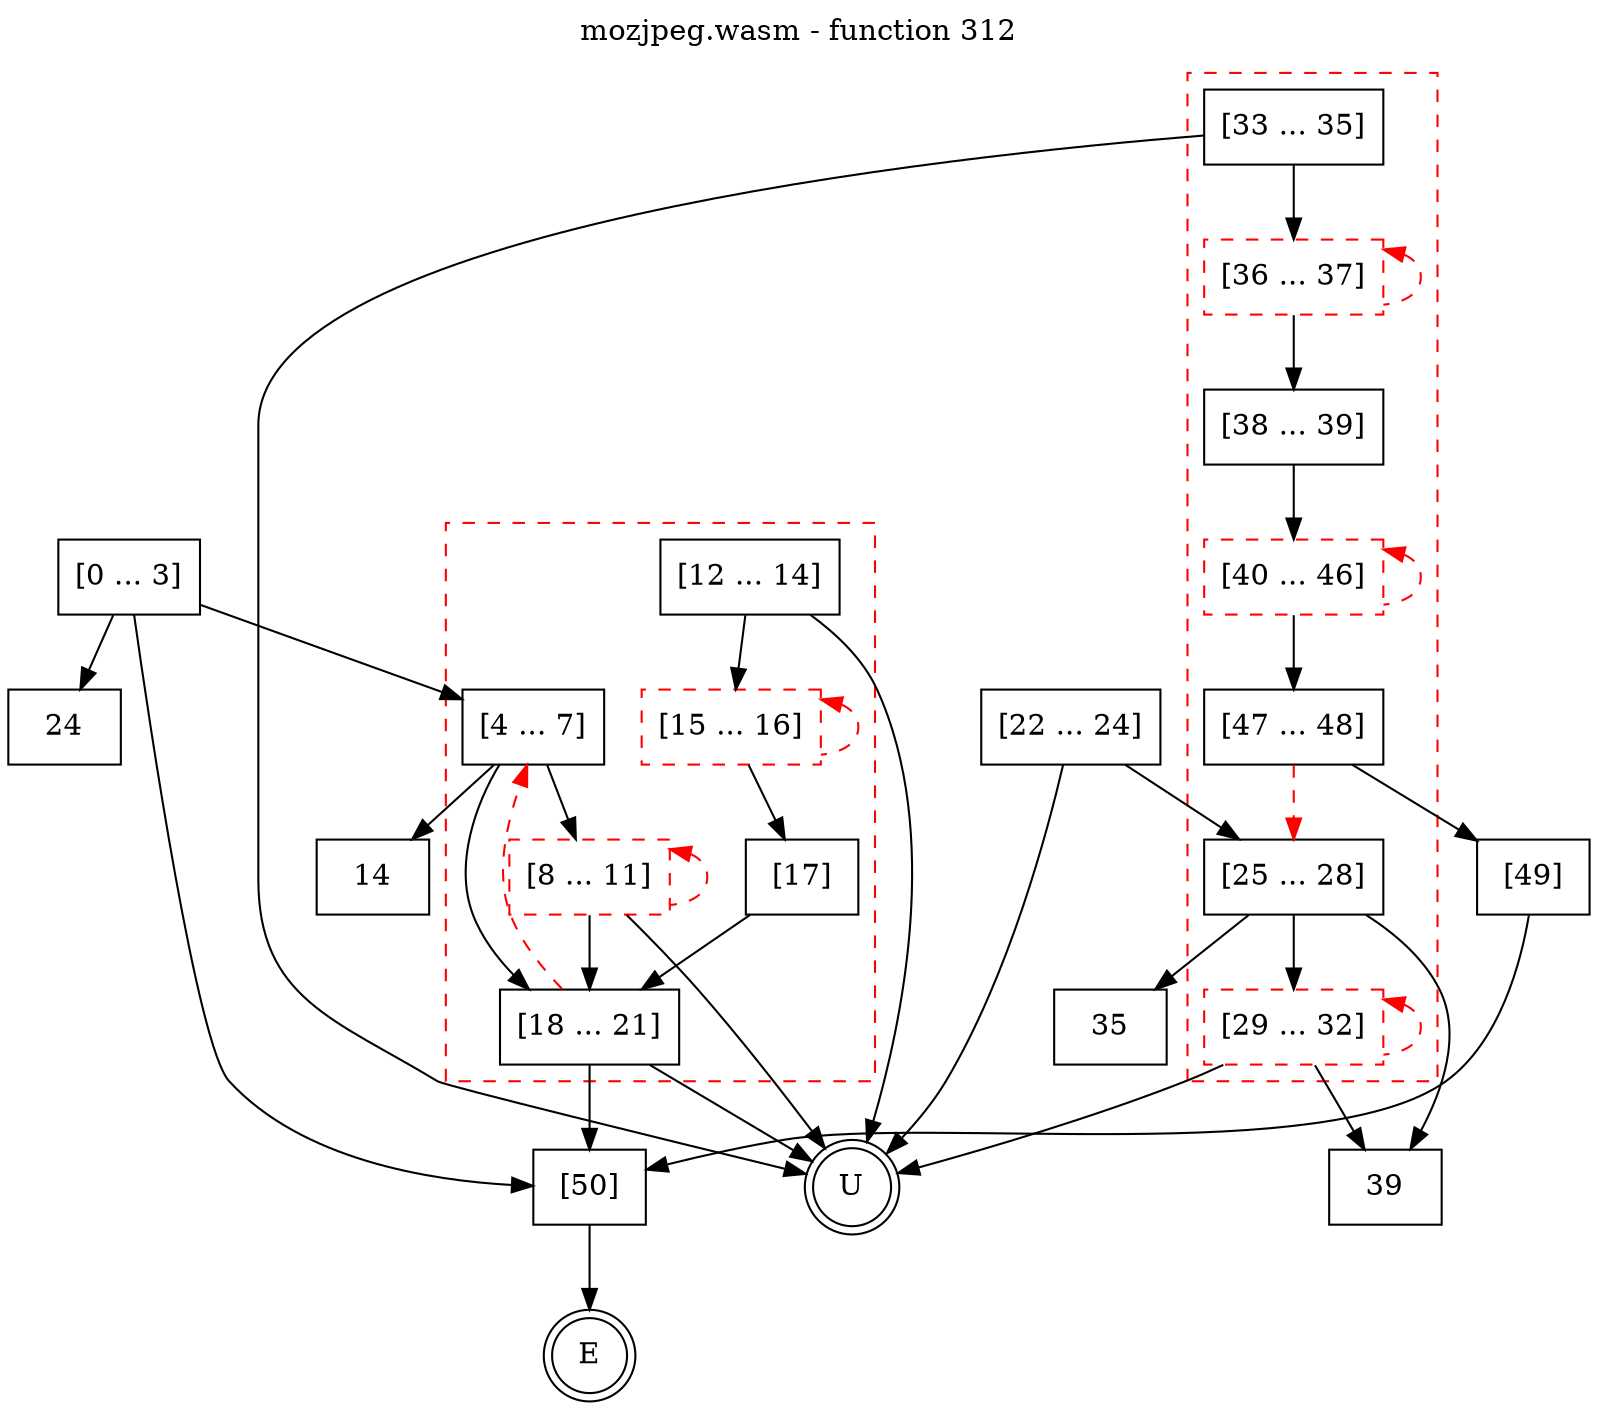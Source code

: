 digraph finite_state_machine {
    label = "mozjpeg.wasm - function 312"
    labelloc =  t
    labelfontsize = 16
    labelfontcolor = black
    labelfontname = "Helvetica"
    node [shape = doublecircle]; E U ;
    node [shape = box];
    node [shape=box, color=black, style=solid] 0[label="[0 ... 3]"]
    subgraph cluster_4{
    label = "";
    style = dashed color = red;
    node [shape=box, color=black, style=solid] 4[label="[4 ... 7]"]
    node [shape=box, color=red, style=dashed] 8[label="[8 ... 11]"]
    node [shape=box, color=black, style=solid] 12[label="[12 ... 14]"]
    node [shape=box, color=red, style=dashed] 15[label="[15 ... 16]"]
    node [shape=box, color=black, style=solid] 17[label="[17]"]
    node [shape=box, color=black, style=solid] 18[label="[18 ... 21]"]
    }
    node [shape=box, color=black, style=solid] 22[label="[22 ... 24]"]
    subgraph cluster_25{
    label = "";
    style = dashed color = red;
    node [shape=box, color=black, style=solid] 25[label="[25 ... 28]"]
    node [shape=box, color=red, style=dashed] 29[label="[29 ... 32]"]
    node [shape=box, color=black, style=solid] 33[label="[33 ... 35]"]
    node [shape=box, color=red, style=dashed] 36[label="[36 ... 37]"]
    node [shape=box, color=black, style=solid] 38[label="[38 ... 39]"]
    node [shape=box, color=red, style=dashed] 40[label="[40 ... 46]"]
    node [shape=box, color=black, style=solid] 47[label="[47 ... 48]"]
    }
    node [shape=box, color=black, style=solid] 49[label="[49]"]
    node [shape=box, color=black, style=solid] 50[label="[50]"]
    node [shape=box, color=black, style=solid] U[label="U"]
    0 -> 4;
    0 -> 24;
    0 -> 50;
    4 -> 8;
    4 -> 14;
    4 -> 18;
    8 -> 18;
    8 -> U;
    8 -> 8[style="dashed" color="red" dir=back];
    12 -> 15;
    12 -> U;
    15 -> 17;
    15 -> 15[style="dashed" color="red" dir=back];
    17 -> 18;
    18 -> 4[style="dashed" color="red"];
    18 -> 50;
    18 -> U;
    22 -> 25;
    22 -> U;
    25 -> 29;
    25 -> 35;
    25 -> 39;
    29 -> 39;
    29 -> U;
    29 -> 29[style="dashed" color="red" dir=back];
    33 -> 36;
    33 -> U;
    36 -> 38;
    36 -> 36[style="dashed" color="red" dir=back];
    38 -> 40;
    40 -> 47;
    40 -> 40[style="dashed" color="red" dir=back];
    47 -> 25[style="dashed" color="red"];
    47 -> 49;
    49 -> 50;
    50 -> E;
}
